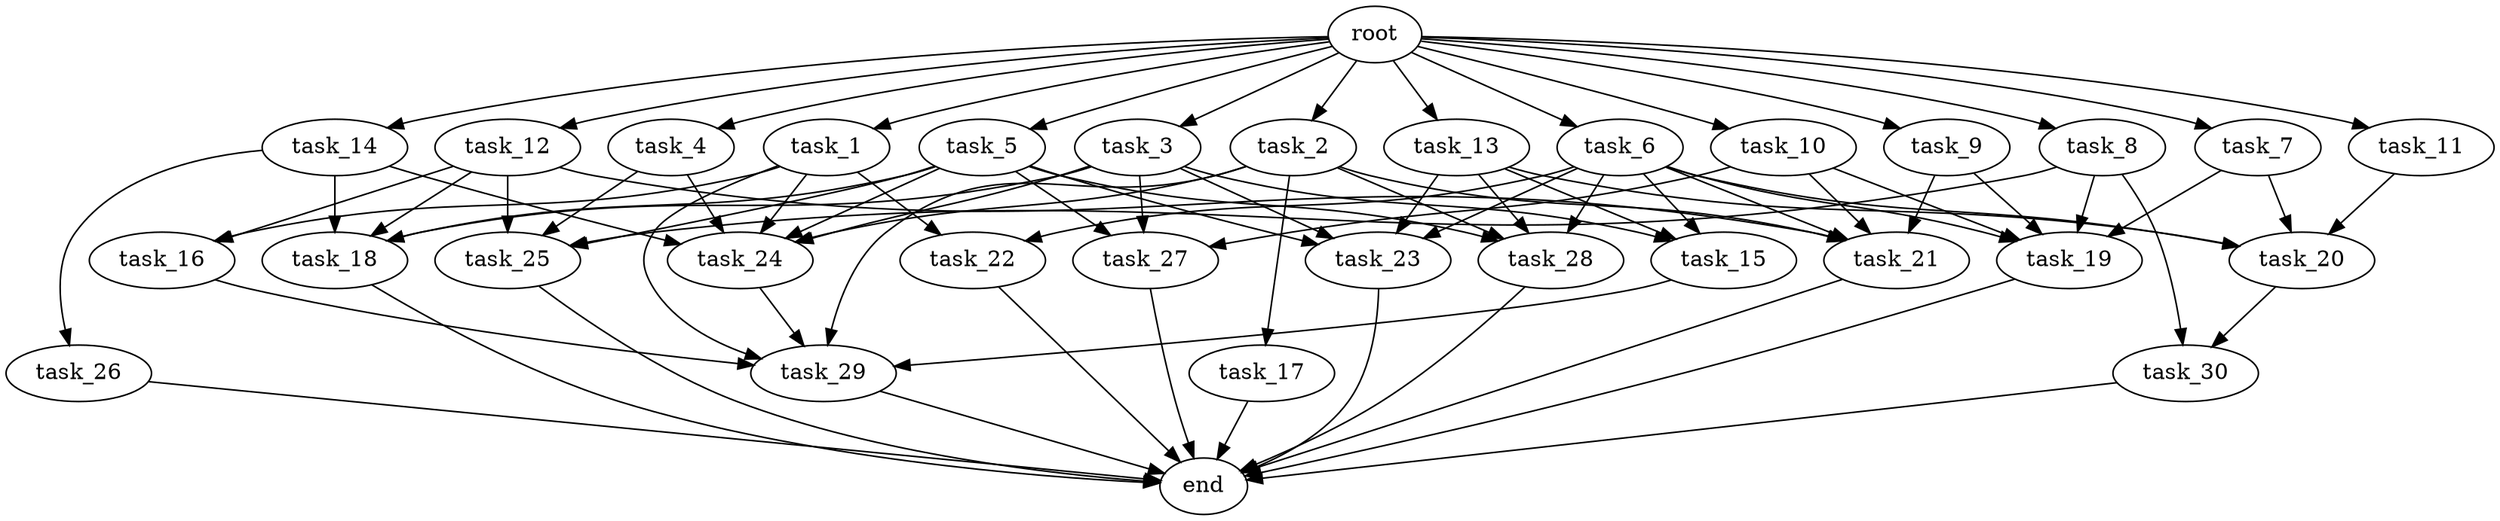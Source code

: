 digraph G {
  root [size="0.000000e+00"];
  task_1 [size="6.304468e+09"];
  task_2 [size="7.131215e+09"];
  task_3 [size="9.794890e+09"];
  task_4 [size="8.486314e+09"];
  task_5 [size="7.371046e+09"];
  task_6 [size="5.958800e+09"];
  task_7 [size="5.543491e+09"];
  task_8 [size="2.908455e+09"];
  task_9 [size="4.875478e+09"];
  task_10 [size="4.861524e+09"];
  task_11 [size="5.910802e+09"];
  task_12 [size="6.115341e+09"];
  task_13 [size="6.787001e+09"];
  task_14 [size="8.167076e+09"];
  task_15 [size="4.879527e+09"];
  task_16 [size="7.143189e+09"];
  task_17 [size="5.283560e+09"];
  task_18 [size="4.220623e+09"];
  task_19 [size="3.159186e+09"];
  task_20 [size="6.360422e+08"];
  task_21 [size="8.928879e+09"];
  task_22 [size="4.171957e+09"];
  task_23 [size="4.733906e+09"];
  task_24 [size="4.948393e+09"];
  task_25 [size="9.389706e+09"];
  task_26 [size="3.468294e+09"];
  task_27 [size="6.975447e+09"];
  task_28 [size="2.090484e+08"];
  task_29 [size="2.880820e+09"];
  task_30 [size="1.922821e+09"];
  end [size="0.000000e+00"];

  root -> task_1 [size="1.000000e-12"];
  root -> task_2 [size="1.000000e-12"];
  root -> task_3 [size="1.000000e-12"];
  root -> task_4 [size="1.000000e-12"];
  root -> task_5 [size="1.000000e-12"];
  root -> task_6 [size="1.000000e-12"];
  root -> task_7 [size="1.000000e-12"];
  root -> task_8 [size="1.000000e-12"];
  root -> task_9 [size="1.000000e-12"];
  root -> task_10 [size="1.000000e-12"];
  root -> task_11 [size="1.000000e-12"];
  root -> task_12 [size="1.000000e-12"];
  root -> task_13 [size="1.000000e-12"];
  root -> task_14 [size="1.000000e-12"];
  task_1 -> task_16 [size="3.571594e+08"];
  task_1 -> task_22 [size="2.085979e+08"];
  task_1 -> task_24 [size="8.247322e+07"];
  task_1 -> task_29 [size="5.761640e+07"];
  task_2 -> task_17 [size="5.283560e+08"];
  task_2 -> task_21 [size="1.785776e+08"];
  task_2 -> task_24 [size="8.247322e+07"];
  task_2 -> task_28 [size="5.226211e+06"];
  task_2 -> task_29 [size="5.761640e+07"];
  task_3 -> task_15 [size="1.626509e+08"];
  task_3 -> task_18 [size="1.055156e+08"];
  task_3 -> task_23 [size="1.183477e+08"];
  task_3 -> task_24 [size="8.247322e+07"];
  task_3 -> task_27 [size="2.325149e+08"];
  task_4 -> task_24 [size="8.247322e+07"];
  task_4 -> task_25 [size="2.347426e+08"];
  task_5 -> task_18 [size="1.055156e+08"];
  task_5 -> task_23 [size="1.183477e+08"];
  task_5 -> task_24 [size="8.247322e+07"];
  task_5 -> task_25 [size="2.347426e+08"];
  task_5 -> task_27 [size="2.325149e+08"];
  task_5 -> task_28 [size="5.226211e+06"];
  task_6 -> task_15 [size="1.626509e+08"];
  task_6 -> task_19 [size="6.318371e+07"];
  task_6 -> task_20 [size="1.590105e+07"];
  task_6 -> task_21 [size="1.785776e+08"];
  task_6 -> task_22 [size="2.085979e+08"];
  task_6 -> task_23 [size="1.183477e+08"];
  task_6 -> task_28 [size="5.226211e+06"];
  task_7 -> task_19 [size="6.318371e+07"];
  task_7 -> task_20 [size="1.590105e+07"];
  task_8 -> task_19 [size="6.318371e+07"];
  task_8 -> task_25 [size="2.347426e+08"];
  task_8 -> task_30 [size="9.614104e+07"];
  task_9 -> task_19 [size="6.318371e+07"];
  task_9 -> task_21 [size="1.785776e+08"];
  task_10 -> task_19 [size="6.318371e+07"];
  task_10 -> task_21 [size="1.785776e+08"];
  task_10 -> task_27 [size="2.325149e+08"];
  task_11 -> task_20 [size="1.590105e+07"];
  task_12 -> task_16 [size="3.571594e+08"];
  task_12 -> task_18 [size="1.055156e+08"];
  task_12 -> task_21 [size="1.785776e+08"];
  task_12 -> task_25 [size="2.347426e+08"];
  task_13 -> task_15 [size="1.626509e+08"];
  task_13 -> task_20 [size="1.590105e+07"];
  task_13 -> task_23 [size="1.183477e+08"];
  task_13 -> task_28 [size="5.226211e+06"];
  task_14 -> task_18 [size="1.055156e+08"];
  task_14 -> task_24 [size="8.247322e+07"];
  task_14 -> task_26 [size="3.468294e+08"];
  task_15 -> task_29 [size="5.761640e+07"];
  task_16 -> task_29 [size="5.761640e+07"];
  task_17 -> end [size="1.000000e-12"];
  task_18 -> end [size="1.000000e-12"];
  task_19 -> end [size="1.000000e-12"];
  task_20 -> task_30 [size="9.614104e+07"];
  task_21 -> end [size="1.000000e-12"];
  task_22 -> end [size="1.000000e-12"];
  task_23 -> end [size="1.000000e-12"];
  task_24 -> task_29 [size="5.761640e+07"];
  task_25 -> end [size="1.000000e-12"];
  task_26 -> end [size="1.000000e-12"];
  task_27 -> end [size="1.000000e-12"];
  task_28 -> end [size="1.000000e-12"];
  task_29 -> end [size="1.000000e-12"];
  task_30 -> end [size="1.000000e-12"];
}
